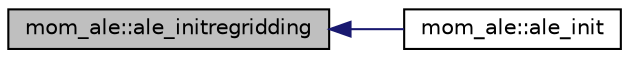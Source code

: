digraph "mom_ale::ale_initregridding"
{
 // INTERACTIVE_SVG=YES
  edge [fontname="Helvetica",fontsize="10",labelfontname="Helvetica",labelfontsize="10"];
  node [fontname="Helvetica",fontsize="10",shape=record];
  rankdir="LR";
  Node24 [label="mom_ale::ale_initregridding",height=0.2,width=0.4,color="black", fillcolor="grey75", style="filled", fontcolor="black"];
  Node24 -> Node25 [dir="back",color="midnightblue",fontsize="10",style="solid",fontname="Helvetica"];
  Node25 [label="mom_ale::ale_init",height=0.2,width=0.4,color="black", fillcolor="white", style="filled",URL="$namespacemom__ale.html#a58d4b7c32f779beec0086caeb802d492",tooltip="This routine is typically called (from initialize_MOM in file MOM.F90) before the main time integrati..."];
}
